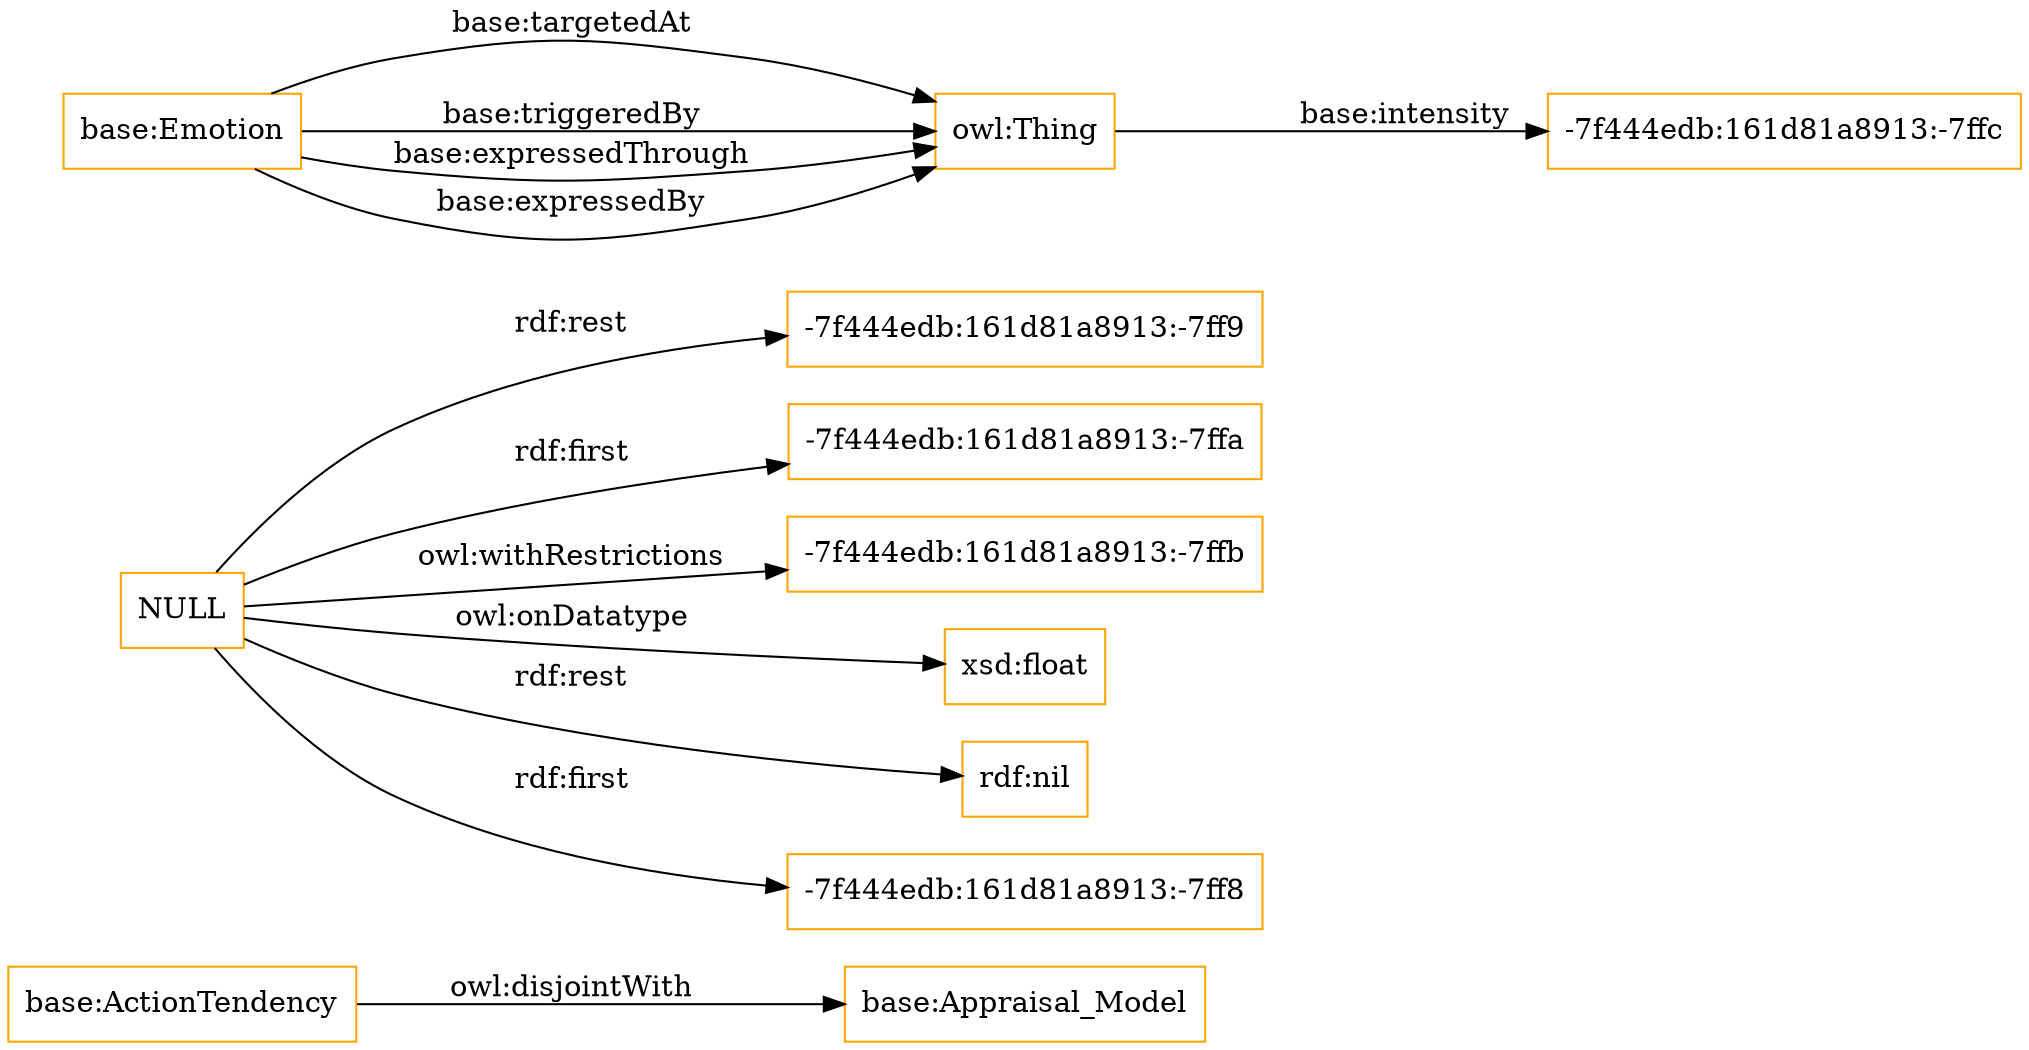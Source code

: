 digraph ar2dtool_diagram { 
rankdir=LR;
size="1501"
node [shape = rectangle, color="orange"]; "base:ActionTendency" "base:Appraisal_Model" ; /*classes style*/
	"base:ActionTendency" -> "base:Appraisal_Model" [ label = "owl:disjointWith" ];
	"NULL" -> "-7f444edb:161d81a8913:-7ff9" [ label = "rdf:rest" ];
	"NULL" -> "-7f444edb:161d81a8913:-7ffa" [ label = "rdf:first" ];
	"NULL" -> "-7f444edb:161d81a8913:-7ffb" [ label = "owl:withRestrictions" ];
	"NULL" -> "xsd:float" [ label = "owl:onDatatype" ];
	"NULL" -> "rdf:nil" [ label = "rdf:rest" ];
	"NULL" -> "-7f444edb:161d81a8913:-7ff8" [ label = "rdf:first" ];
	"base:Emotion" -> "owl:Thing" [ label = "base:targetedAt" ];
	"owl:Thing" -> "-7f444edb:161d81a8913:-7ffc" [ label = "base:intensity" ];
	"base:Emotion" -> "owl:Thing" [ label = "base:triggeredBy" ];
	"base:Emotion" -> "owl:Thing" [ label = "base:expressedThrough" ];
	"base:Emotion" -> "owl:Thing" [ label = "base:expressedBy" ];

}
